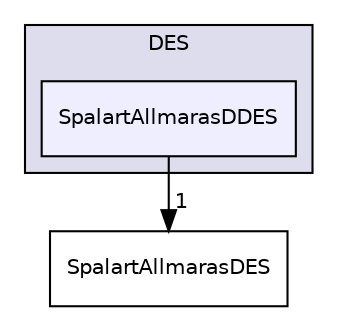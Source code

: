 digraph "src/TurbulenceModels/turbulenceModels/DES/SpalartAllmarasDDES" {
  bgcolor=transparent;
  compound=true
  node [ fontsize="10", fontname="Helvetica"];
  edge [ labelfontsize="10", labelfontname="Helvetica"];
  subgraph clusterdir_4c597e202e8b6e09c8ced0164b37938b {
    graph [ bgcolor="#ddddee", pencolor="black", label="DES" fontname="Helvetica", fontsize="10", URL="dir_4c597e202e8b6e09c8ced0164b37938b.html"]
  dir_9a8684ed4fb246e190c7e8b0734111ec [shape=box, label="SpalartAllmarasDDES", style="filled", fillcolor="#eeeeff", pencolor="black", URL="dir_9a8684ed4fb246e190c7e8b0734111ec.html"];
  }
  dir_02ee5e2b8c0e0c042c55db2cba8bf0bd [shape=box label="SpalartAllmarasDES" URL="dir_02ee5e2b8c0e0c042c55db2cba8bf0bd.html"];
  dir_9a8684ed4fb246e190c7e8b0734111ec->dir_02ee5e2b8c0e0c042c55db2cba8bf0bd [headlabel="1", labeldistance=1.5 headhref="dir_004063_004064.html"];
}
